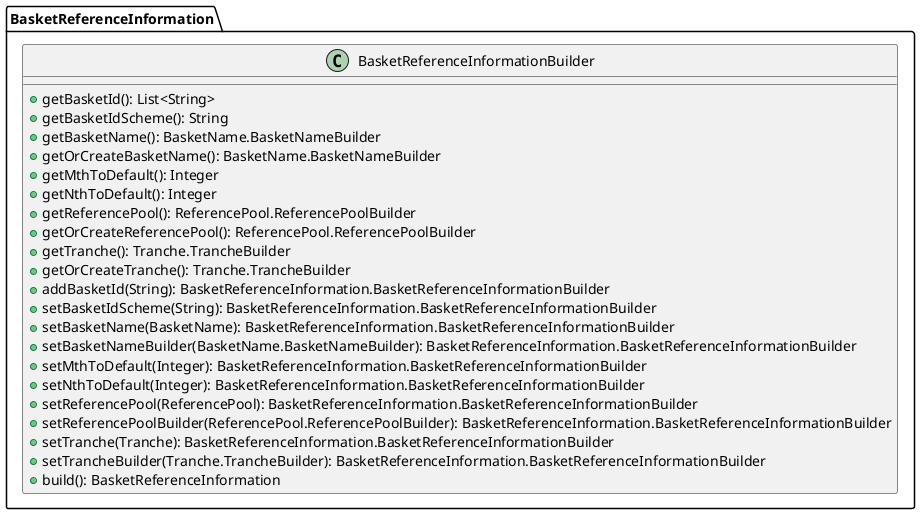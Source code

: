 @startuml

    class BasketReferenceInformation.BasketReferenceInformationBuilder [[BasketReferenceInformation.BasketReferenceInformationBuilder.html]] {
        +getBasketId(): List<String>
        +getBasketIdScheme(): String
        +getBasketName(): BasketName.BasketNameBuilder
        +getOrCreateBasketName(): BasketName.BasketNameBuilder
        +getMthToDefault(): Integer
        +getNthToDefault(): Integer
        +getReferencePool(): ReferencePool.ReferencePoolBuilder
        +getOrCreateReferencePool(): ReferencePool.ReferencePoolBuilder
        +getTranche(): Tranche.TrancheBuilder
        +getOrCreateTranche(): Tranche.TrancheBuilder
        +addBasketId(String): BasketReferenceInformation.BasketReferenceInformationBuilder
        +setBasketIdScheme(String): BasketReferenceInformation.BasketReferenceInformationBuilder
        +setBasketName(BasketName): BasketReferenceInformation.BasketReferenceInformationBuilder
        +setBasketNameBuilder(BasketName.BasketNameBuilder): BasketReferenceInformation.BasketReferenceInformationBuilder
        +setMthToDefault(Integer): BasketReferenceInformation.BasketReferenceInformationBuilder
        +setNthToDefault(Integer): BasketReferenceInformation.BasketReferenceInformationBuilder
        +setReferencePool(ReferencePool): BasketReferenceInformation.BasketReferenceInformationBuilder
        +setReferencePoolBuilder(ReferencePool.ReferencePoolBuilder): BasketReferenceInformation.BasketReferenceInformationBuilder
        +setTranche(Tranche): BasketReferenceInformation.BasketReferenceInformationBuilder
        +setTrancheBuilder(Tranche.TrancheBuilder): BasketReferenceInformation.BasketReferenceInformationBuilder
        +build(): BasketReferenceInformation
    }

@enduml

